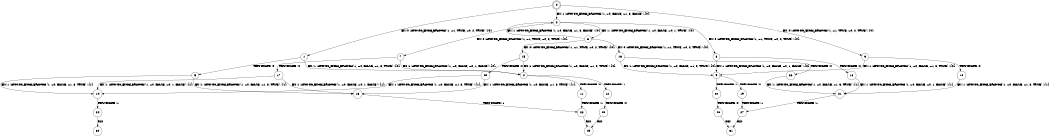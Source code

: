 digraph BCG {
size = "7, 10.5";
center = TRUE;
node [shape = circle];
0 [peripheries = 2];
0 -> 1 [label = "EX !0 !ATOMIC_EXCH_BRANCH (1, +1, TRUE, +0, 2, TRUE) !{0}"];
0 -> 2 [label = "EX !1 !ATOMIC_EXCH_BRANCH (1, +0, FALSE, +1, 3, FALSE) !{0}"];
0 -> 3 [label = "EX !0 !ATOMIC_EXCH_BRANCH (1, +1, TRUE, +0, 2, TRUE) !{0}"];
1 -> 4 [label = "EX !1 !ATOMIC_EXCH_BRANCH (1, +0, FALSE, +1, 3, TRUE) !{0}"];
1 -> 5 [label = "TERMINATE !0"];
2 -> 6 [label = "EX !1 !ATOMIC_EXCH_BRANCH (1, +0, FALSE, +0, 1, TRUE) !{0}"];
2 -> 7 [label = "EX !0 !ATOMIC_EXCH_BRANCH (1, +1, TRUE, +0, 2, TRUE) !{0}"];
2 -> 8 [label = "EX !0 !ATOMIC_EXCH_BRANCH (1, +1, TRUE, +0, 2, TRUE) !{0}"];
3 -> 9 [label = "EX !1 !ATOMIC_EXCH_BRANCH (1, +0, FALSE, +1, 3, TRUE) !{0}"];
3 -> 10 [label = "TERMINATE !0"];
4 -> 11 [label = "TERMINATE !0"];
4 -> 12 [label = "TERMINATE !1"];
5 -> 13 [label = "EX !1 !ATOMIC_EXCH_BRANCH (1, +0, FALSE, +1, 3, TRUE) !{1}"];
5 -> 14 [label = "EX !1 !ATOMIC_EXCH_BRANCH (1, +0, FALSE, +1, 3, TRUE) !{1}"];
6 -> 2 [label = "EX !1 !ATOMIC_EXCH_BRANCH (1, +0, FALSE, +1, 3, FALSE) !{0}"];
6 -> 15 [label = "EX !0 !ATOMIC_EXCH_BRANCH (1, +1, TRUE, +0, 2, TRUE) !{0}"];
6 -> 16 [label = "EX !0 !ATOMIC_EXCH_BRANCH (1, +1, TRUE, +0, 2, TRUE) !{0}"];
7 -> 4 [label = "EX !1 !ATOMIC_EXCH_BRANCH (1, +0, FALSE, +0, 1, FALSE) !{0}"];
7 -> 17 [label = "TERMINATE !0"];
8 -> 9 [label = "EX !1 !ATOMIC_EXCH_BRANCH (1, +0, FALSE, +0, 1, FALSE) !{0}"];
8 -> 18 [label = "TERMINATE !0"];
9 -> 19 [label = "TERMINATE !0"];
9 -> 20 [label = "TERMINATE !1"];
10 -> 21 [label = "EX !1 !ATOMIC_EXCH_BRANCH (1, +0, FALSE, +1, 3, TRUE) !{1}"];
11 -> 22 [label = "TERMINATE !1"];
12 -> 23 [label = "TERMINATE !0"];
13 -> 22 [label = "TERMINATE !1"];
14 -> 24 [label = "TERMINATE !1"];
15 -> 4 [label = "EX !1 !ATOMIC_EXCH_BRANCH (1, +0, FALSE, +1, 3, TRUE) !{0}"];
15 -> 25 [label = "TERMINATE !0"];
16 -> 9 [label = "EX !1 !ATOMIC_EXCH_BRANCH (1, +0, FALSE, +1, 3, TRUE) !{0}"];
16 -> 26 [label = "TERMINATE !0"];
17 -> 13 [label = "EX !1 !ATOMIC_EXCH_BRANCH (1, +0, FALSE, +0, 1, FALSE) !{1}"];
17 -> 14 [label = "EX !1 !ATOMIC_EXCH_BRANCH (1, +0, FALSE, +0, 1, FALSE) !{1}"];
18 -> 21 [label = "EX !1 !ATOMIC_EXCH_BRANCH (1, +0, FALSE, +0, 1, FALSE) !{1}"];
19 -> 27 [label = "TERMINATE !1"];
20 -> 28 [label = "TERMINATE !0"];
21 -> 27 [label = "TERMINATE !1"];
22 -> 29 [label = "exit"];
23 -> 29 [label = "exit"];
24 -> 30 [label = "exit"];
25 -> 13 [label = "EX !1 !ATOMIC_EXCH_BRANCH (1, +0, FALSE, +1, 3, TRUE) !{1}"];
25 -> 14 [label = "EX !1 !ATOMIC_EXCH_BRANCH (1, +0, FALSE, +1, 3, TRUE) !{1}"];
26 -> 21 [label = "EX !1 !ATOMIC_EXCH_BRANCH (1, +0, FALSE, +1, 3, TRUE) !{1}"];
27 -> 31 [label = "exit"];
28 -> 31 [label = "exit"];
}
